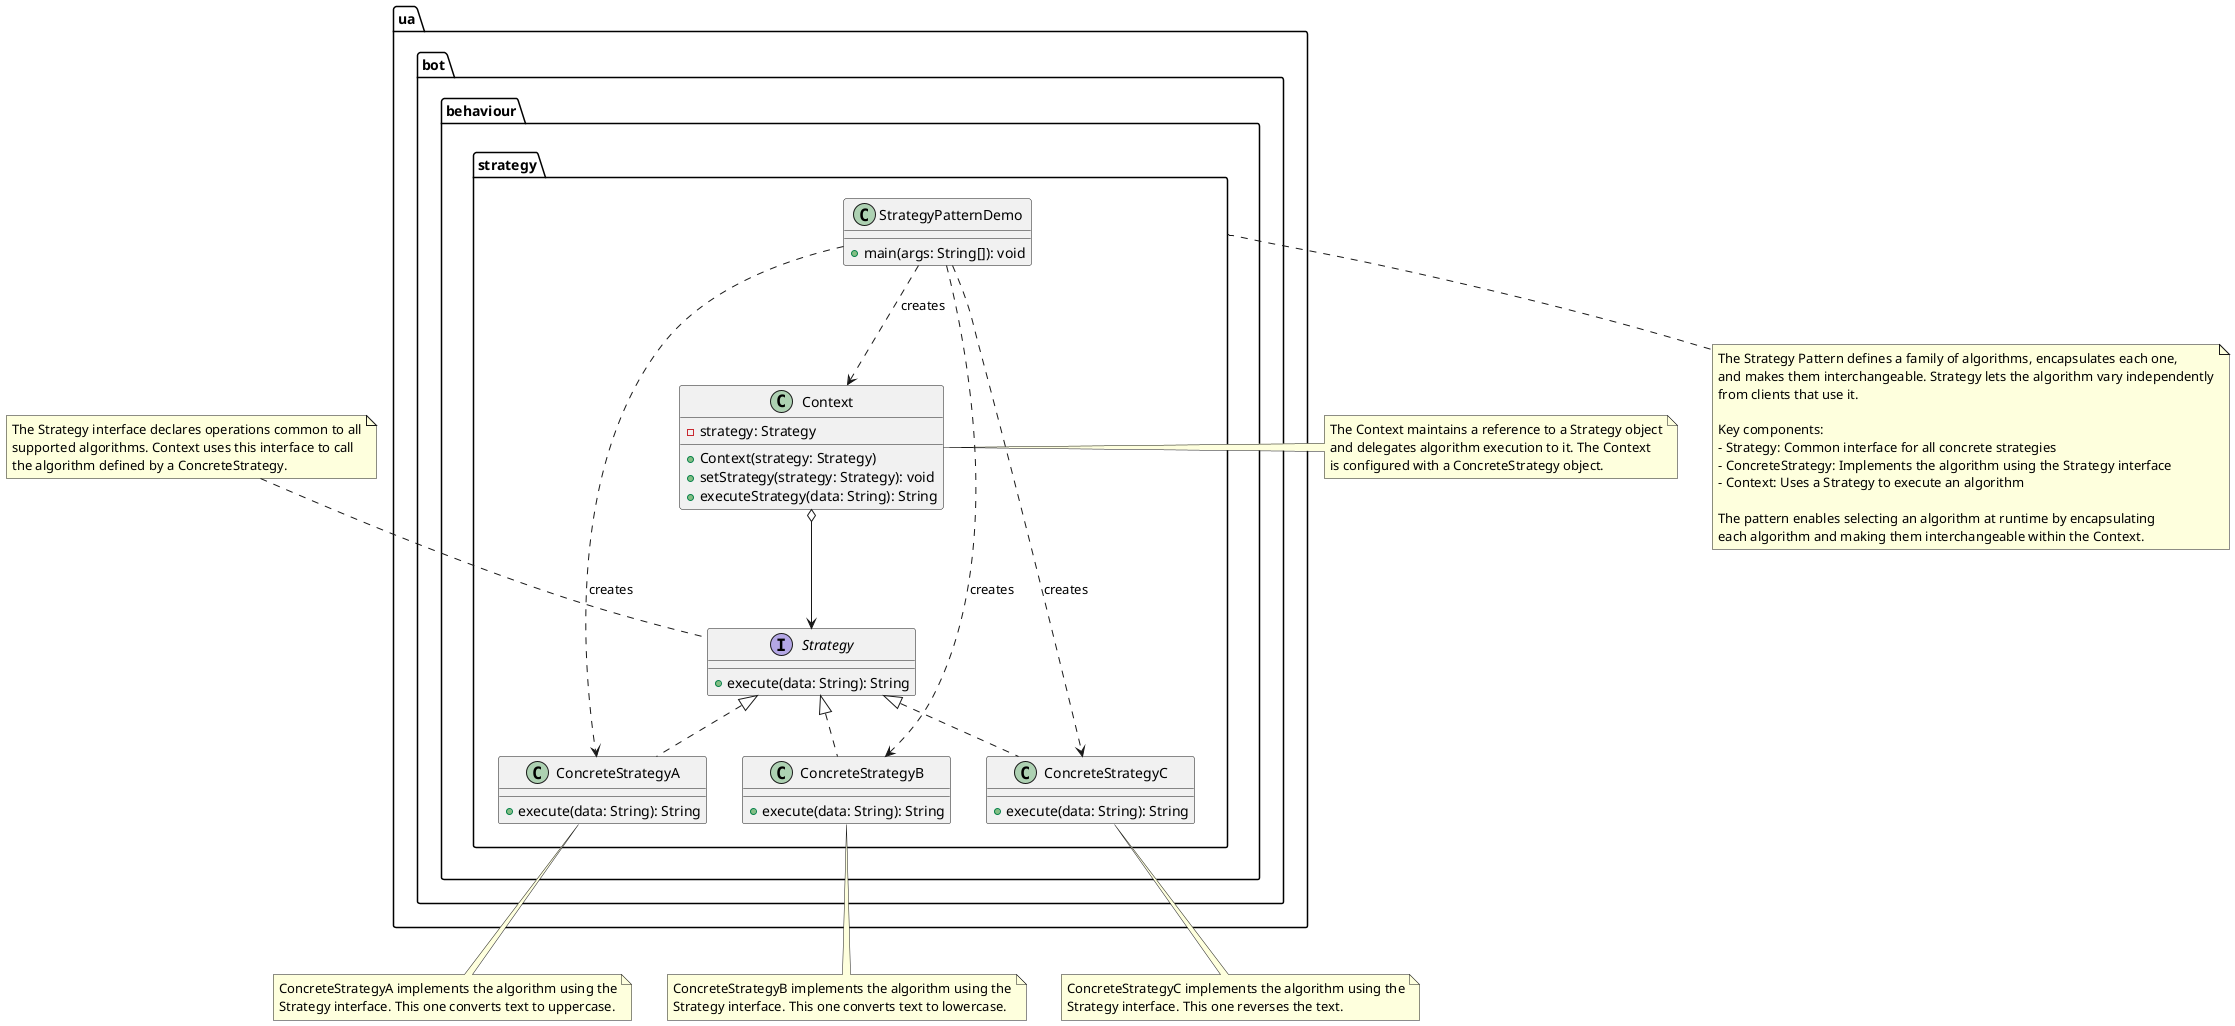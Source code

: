 @startuml Strategy Pattern

package "ua.bot.behaviour.strategy" {
    ' Strategy interface and implementations
    interface "Strategy" {
        +execute(data: String): String
    }
    
    class "ConcreteStrategyA" {
        +execute(data: String): String
    }
    
    class "ConcreteStrategyB" {
        +execute(data: String): String
    }
    
    class "ConcreteStrategyC" {
        +execute(data: String): String
    }
    
    ' Context
    class "Context" {
        -strategy: Strategy
        +Context(strategy: Strategy)
        +setStrategy(strategy: Strategy): void
        +executeStrategy(data: String): String
    }
    
    ' Client
    class "StrategyPatternDemo" {
        +main(args: String[]): void
    }
    
    ' Relationships
    Strategy <|.. ConcreteStrategyA
    Strategy <|.. ConcreteStrategyB
    Strategy <|.. ConcreteStrategyC
    
    Context o--> Strategy
    
    StrategyPatternDemo ..> Context : creates
    StrategyPatternDemo ..> ConcreteStrategyA : creates
    StrategyPatternDemo ..> ConcreteStrategyB : creates
    StrategyPatternDemo ..> ConcreteStrategyC : creates
}

note top of Strategy
  The Strategy interface declares operations common to all
  supported algorithms. Context uses this interface to call
  the algorithm defined by a ConcreteStrategy.
end note

note right of Context
  The Context maintains a reference to a Strategy object
  and delegates algorithm execution to it. The Context
  is configured with a ConcreteStrategy object.
end note

note bottom of ConcreteStrategyA
  ConcreteStrategyA implements the algorithm using the
  Strategy interface. This one converts text to uppercase.
end note

note bottom of ConcreteStrategyB
  ConcreteStrategyB implements the algorithm using the
  Strategy interface. This one converts text to lowercase.
end note

note bottom of ConcreteStrategyC
  ConcreteStrategyC implements the algorithm using the
  Strategy interface. This one reverses the text.
end note

note bottom of ua.bot.behaviour.strategy
  The Strategy Pattern defines a family of algorithms, encapsulates each one,
  and makes them interchangeable. Strategy lets the algorithm vary independently
  from clients that use it.
  
  Key components:
  - Strategy: Common interface for all concrete strategies
  - ConcreteStrategy: Implements the algorithm using the Strategy interface
  - Context: Uses a Strategy to execute an algorithm
  
  The pattern enables selecting an algorithm at runtime by encapsulating
  each algorithm and making them interchangeable within the Context.
end note

@enduml
